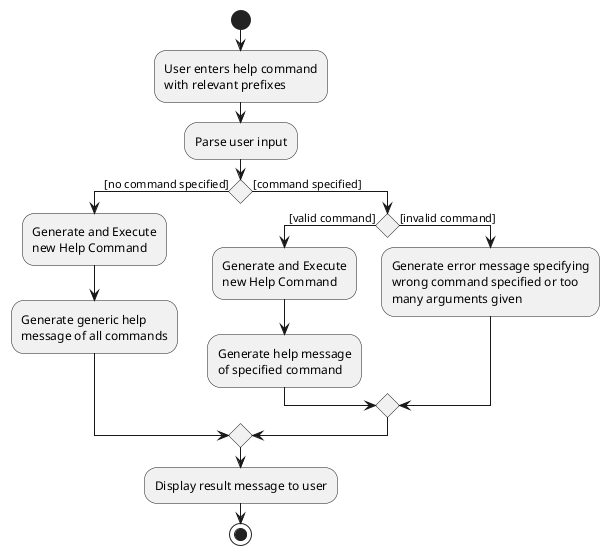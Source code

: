 @startuml
start
:User enters help command
with relevant prefixes;
:Parse user input;

'Since the beta syntax does not support placing the condition outside the
'diamond we place it as the true branch instead.

if () then ([no command specified])
    :Generate and Execute
    new Help Command;
    :Generate generic help
    message of all commands;

else ([command specified])
    if () then ([valid command])
    :Generate and Execute
    new Help Command;
    :Generate help message
    of specified command;
    else ([invalid command])
    :Generate error message specifying
    wrong command specified or too
    many arguments given;
    endif
endif
:Display result message to user;
stop

@enduml
